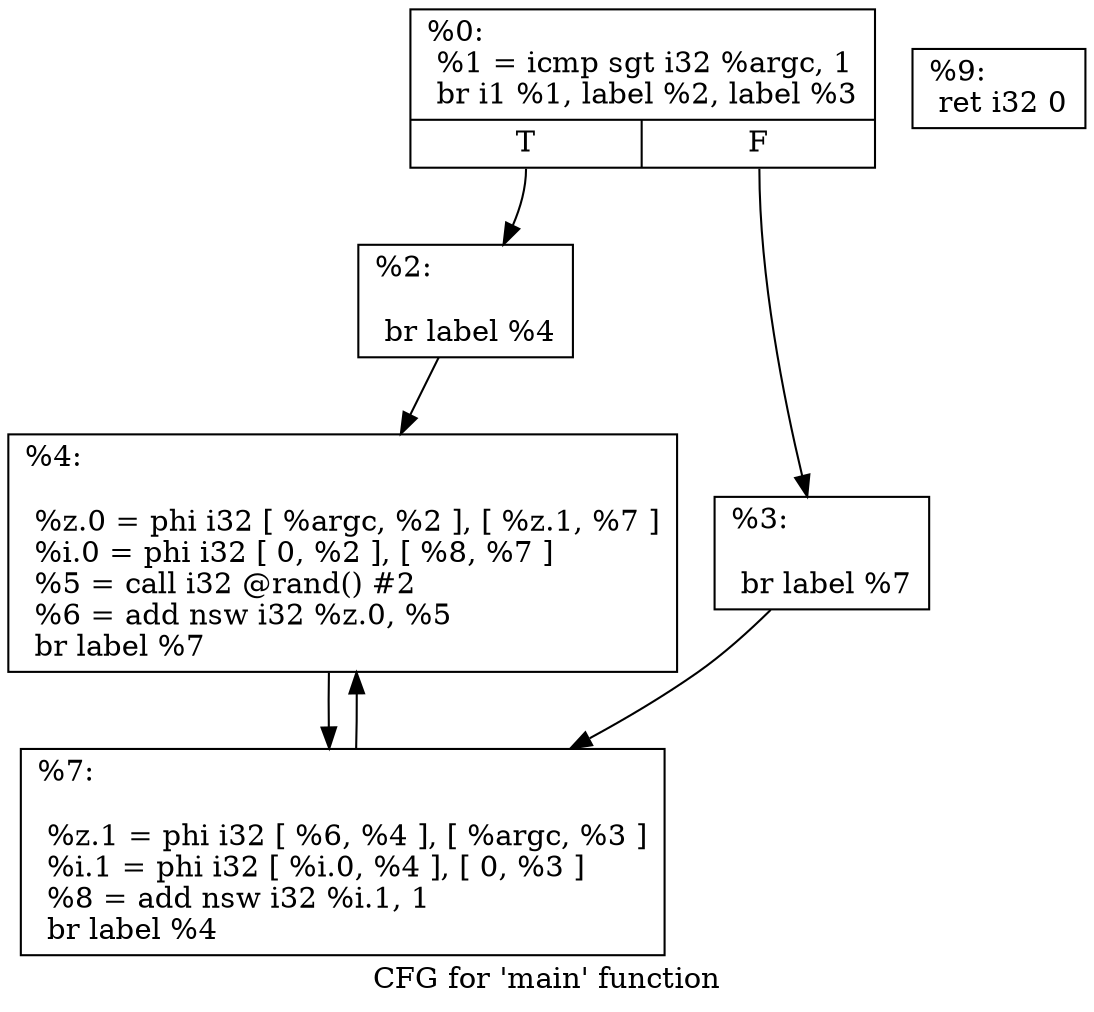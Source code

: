 digraph "CFG for 'main' function" {
	label="CFG for 'main' function";

	Node0x3b35960 [shape=record,label="{%0:\l  %1 = icmp sgt i32 %argc, 1\l  br i1 %1, label %2, label %3\l|{<s0>T|<s1>F}}"];
	Node0x3b35960:s0 -> Node0x3b426a0;
	Node0x3b35960:s1 -> Node0x3b42730;
	Node0x3b426a0 [shape=record,label="{%2:\l\l  br label %4\l}"];
	Node0x3b426a0 -> Node0x3b42850;
	Node0x3b42730 [shape=record,label="{%3:\l\l  br label %7\l}"];
	Node0x3b42730 -> Node0x3b42900;
	Node0x3b42850 [shape=record,label="{%4:\l\l  %z.0 = phi i32 [ %argc, %2 ], [ %z.1, %7 ]\l  %i.0 = phi i32 [ 0, %2 ], [ %8, %7 ]\l  %5 = call i32 @rand() #2\l  %6 = add nsw i32 %z.0, %5\l  br label %7\l}"];
	Node0x3b42850 -> Node0x3b42900;
	Node0x3b42900 [shape=record,label="{%7:\l\l  %z.1 = phi i32 [ %6, %4 ], [ %argc, %3 ]\l  %i.1 = phi i32 [ %i.0, %4 ], [ 0, %3 ]\l  %8 = add nsw i32 %i.1, 1\l  br label %4\l}"];
	Node0x3b42900 -> Node0x3b42850;
	Node0x3b429b0 [shape=record,label="{%9:                                                  \l  ret i32 0\l}"];
}
